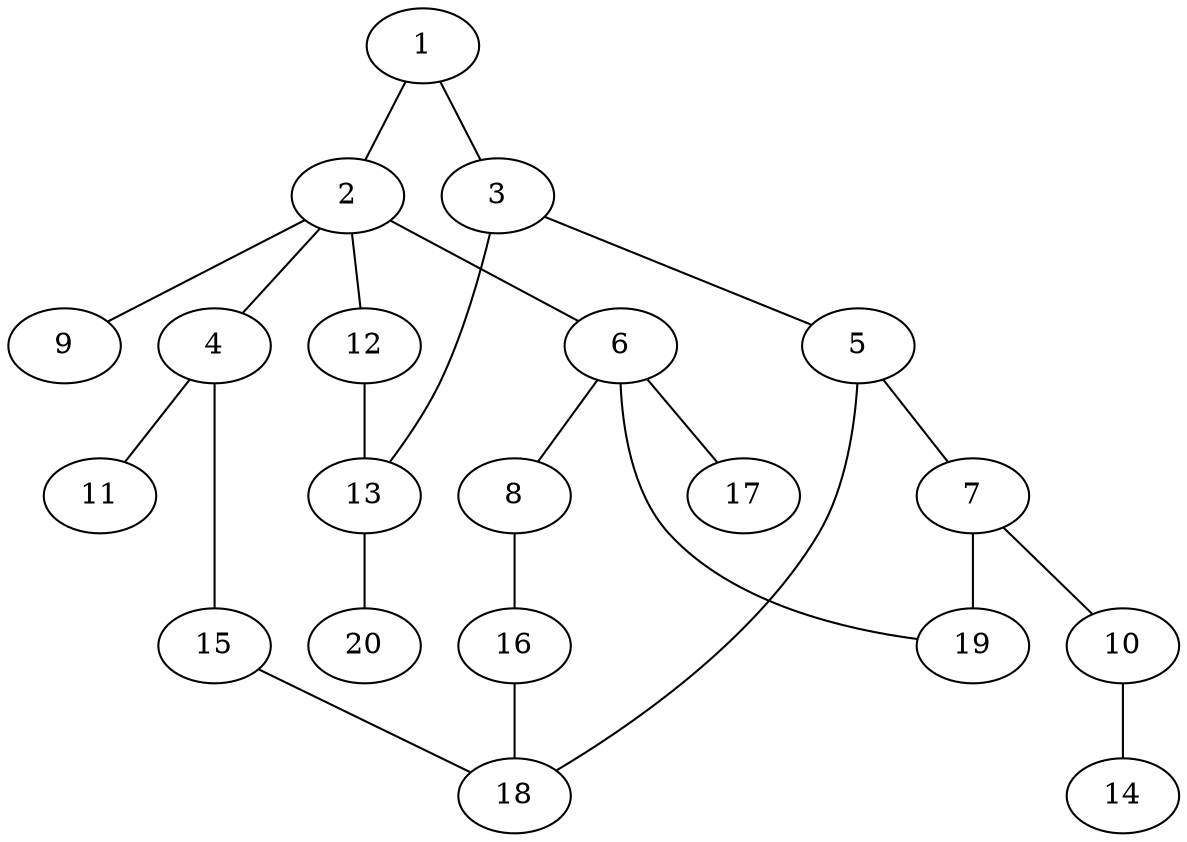 graph graphname {1--2
1--3
2--4
2--6
2--9
2--12
3--5
3--13
4--11
4--15
5--7
5--18
6--8
6--17
6--19
7--10
7--19
8--16
10--14
12--13
13--20
15--18
16--18
}